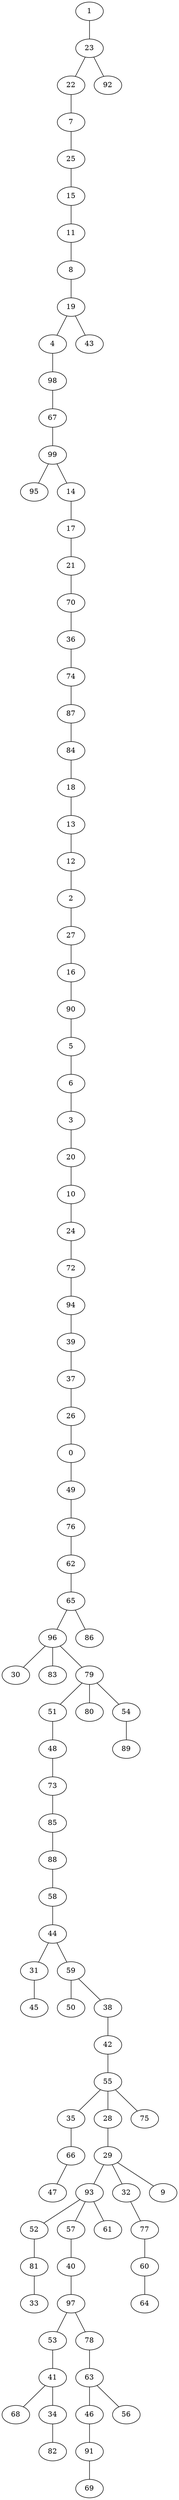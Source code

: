 strict graph G {
1;
23;
22;
7;
25;
15;
11;
8;
19;
4;
98;
67;
99;
95;
14;
17;
21;
70;
36;
74;
87;
84;
18;
13;
12;
2;
27;
16;
90;
5;
6;
3;
20;
10;
24;
72;
94;
39;
37;
26;
0;
49;
76;
62;
65;
96;
30;
83;
79;
51;
48;
73;
85;
88;
58;
44;
31;
45;
59;
50;
38;
42;
55;
35;
66;
47;
28;
29;
93;
52;
81;
33;
57;
40;
97;
53;
41;
68;
34;
82;
78;
63;
46;
91;
69;
56;
61;
32;
77;
60;
64;
9;
75;
80;
54;
89;
86;
43;
92;
91 -- 69;
93 -- 61;
94 -- 39;
67 -- 99;
93 -- 52;
65 -- 86;
72 -- 94;
73 -- 85;
5 -- 6;
49 -- 76;
63 -- 46;
87 -- 84;
84 -- 18;
8 -- 19;
23 -- 92;
46 -- 91;
10 -- 24;
18 -- 13;
96 -- 30;
63 -- 56;
41 -- 34;
66 -- 47;
26 -- 0;
51 -- 48;
36 -- 74;
39 -- 37;
52 -- 81;
40 -- 97;
16 -- 90;
98 -- 67;
13 -- 12;
29 -- 9;
57 -- 40;
97 -- 78;
53 -- 41;
99 -- 95;
90 -- 5;
55 -- 75;
42 -- 55;
37 -- 26;
81 -- 33;
79 -- 80;
93 -- 57;
58 -- 44;
25 -- 15;
59 -- 50;
96 -- 83;
35 -- 66;
14 -- 17;
11 -- 8;
20 -- 10;
79 -- 54;
7 -- 25;
0 -- 49;
96 -- 79;
65 -- 96;
21 -- 70;
97 -- 53;
22 -- 7;
79 -- 51;
41 -- 68;
2 -- 27;
15 -- 11;
55 -- 28;
74 -- 87;
38 -- 42;
48 -- 73;
34 -- 82;
17 -- 21;
32 -- 77;
28 -- 29;
12 -- 2;
78 -- 63;
99 -- 14;
3 -- 20;
88 -- 58;
1 -- 23;
44 -- 59;
29 -- 93;
6 -- 3;
27 -- 16;
60 -- 64;
55 -- 35;
59 -- 38;
23 -- 22;
4 -- 98;
31 -- 45;
62 -- 65;
29 -- 32;
44 -- 31;
70 -- 36;
24 -- 72;
76 -- 62;
77 -- 60;
85 -- 88;
19 -- 43;
54 -- 89;
19 -- 4;
}

